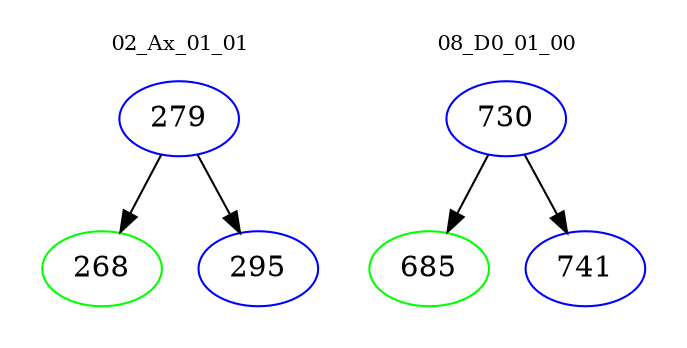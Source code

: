 digraph{
subgraph cluster_0 {
color = white
label = "02_Ax_01_01";
fontsize=10;
T0_279 [label="279", color="blue"]
T0_279 -> T0_268 [color="black"]
T0_268 [label="268", color="green"]
T0_279 -> T0_295 [color="black"]
T0_295 [label="295", color="blue"]
}
subgraph cluster_1 {
color = white
label = "08_D0_01_00";
fontsize=10;
T1_730 [label="730", color="blue"]
T1_730 -> T1_685 [color="black"]
T1_685 [label="685", color="green"]
T1_730 -> T1_741 [color="black"]
T1_741 [label="741", color="blue"]
}
}
